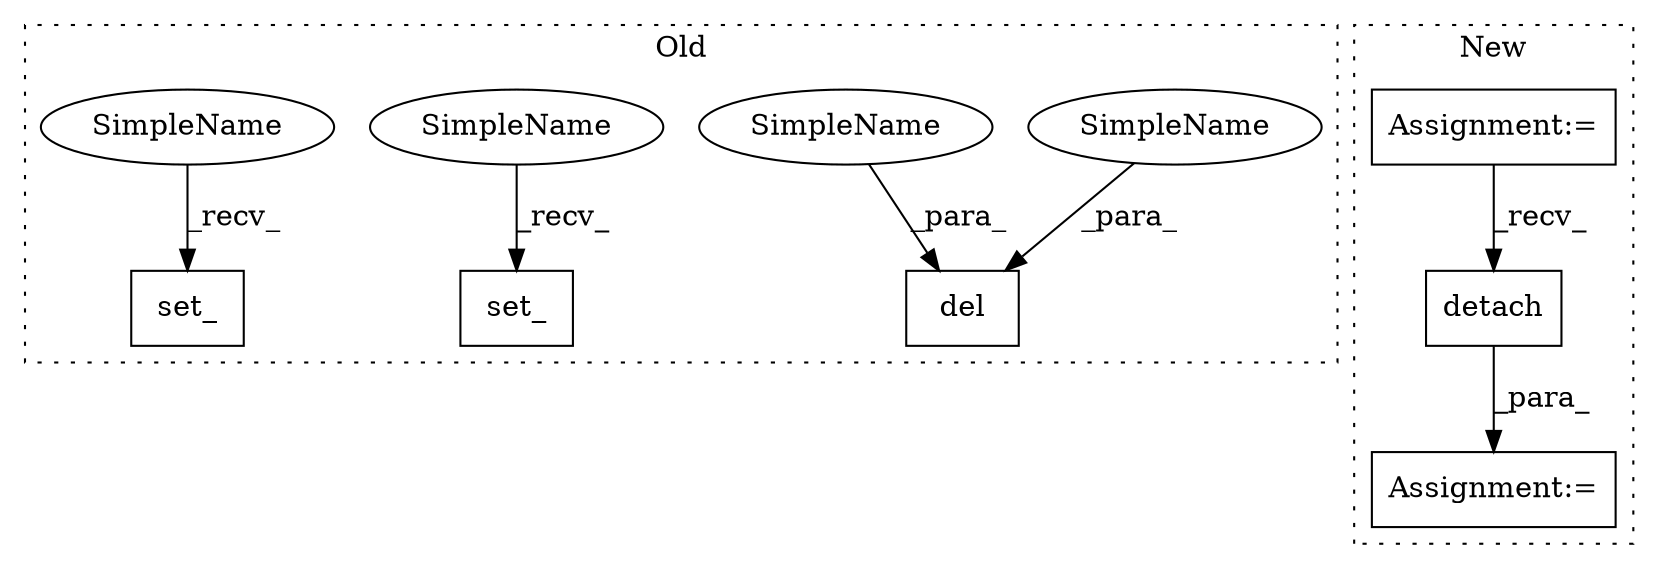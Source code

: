 digraph G {
subgraph cluster0 {
1 [label="set_" a="32" s="4035" l="6" shape="box"];
4 [label="del" a="32" s="4066,4075" l="4,1" shape="box"];
6 [label="set_" a="32" s="4052" l="6" shape="box"];
7 [label="SimpleName" a="42" s="4073" l="2" shape="ellipse"];
8 [label="SimpleName" a="42" s="4049" l="2" shape="ellipse"];
9 [label="SimpleName" a="42" s="4070" l="2" shape="ellipse"];
10 [label="SimpleName" a="42" s="4032" l="2" shape="ellipse"];
label = "Old";
style="dotted";
}
subgraph cluster1 {
2 [label="detach" a="32" s="3904" l="8" shape="box"];
3 [label="Assignment:=" a="7" s="3786" l="3" shape="box"];
5 [label="Assignment:=" a="7" s="3899" l="1" shape="box"];
label = "New";
style="dotted";
}
2 -> 5 [label="_para_"];
3 -> 2 [label="_recv_"];
7 -> 4 [label="_para_"];
8 -> 6 [label="_recv_"];
9 -> 4 [label="_para_"];
10 -> 1 [label="_recv_"];
}